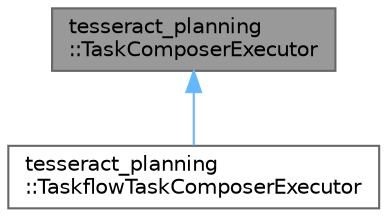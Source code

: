 digraph "tesseract_planning::TaskComposerExecutor"
{
 // LATEX_PDF_SIZE
  bgcolor="transparent";
  edge [fontname=Helvetica,fontsize=10,labelfontname=Helvetica,labelfontsize=10];
  node [fontname=Helvetica,fontsize=10,shape=box,height=0.2,width=0.4];
  Node1 [label="tesseract_planning\l::TaskComposerExecutor",height=0.2,width=0.4,color="gray40", fillcolor="grey60", style="filled", fontcolor="black",tooltip=" "];
  Node1 -> Node2 [dir="back",color="steelblue1",style="solid"];
  Node2 [label="tesseract_planning\l::TaskflowTaskComposerExecutor",height=0.2,width=0.4,color="gray40", fillcolor="white", style="filled",URL="$d0/db5/classtesseract__planning_1_1TaskflowTaskComposerExecutor.html",tooltip=" "];
}
